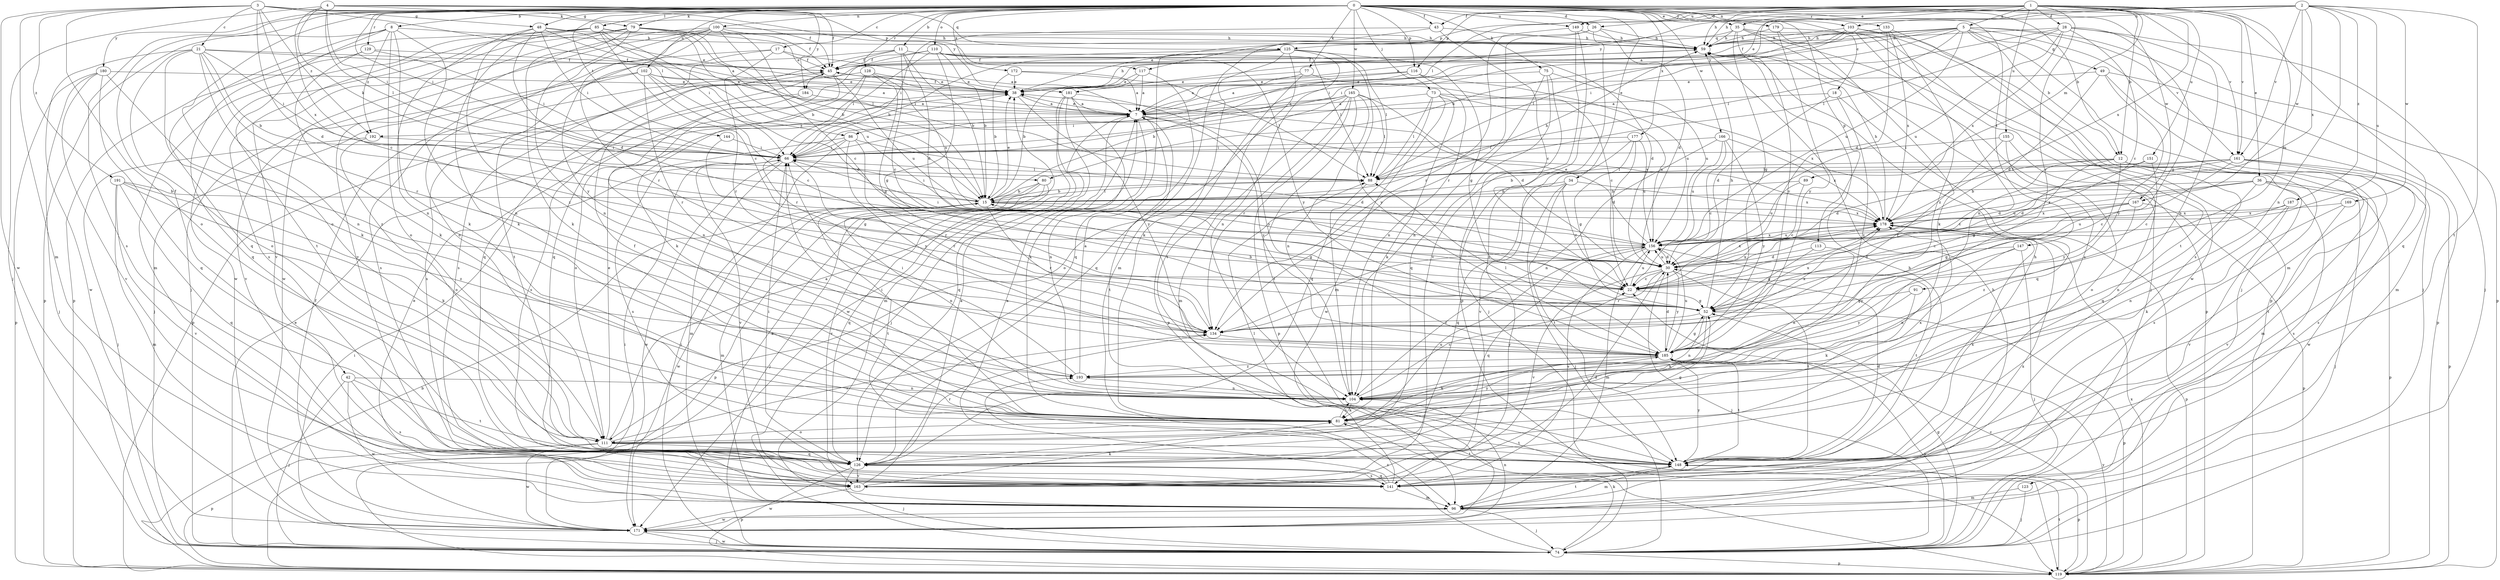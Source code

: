 strict digraph  {
0;
1;
2;
3;
4;
5;
7;
8;
11;
12;
15;
17;
18;
21;
22;
26;
28;
30;
34;
35;
36;
38;
42;
43;
45;
48;
49;
52;
59;
66;
73;
74;
75;
77;
79;
80;
81;
85;
86;
88;
89;
91;
96;
100;
102;
103;
104;
110;
111;
113;
116;
117;
119;
123;
125;
126;
128;
129;
133;
134;
141;
144;
147;
148;
149;
151;
155;
156;
161;
163;
165;
166;
167;
169;
171;
172;
177;
178;
179;
180;
181;
184;
185;
187;
191;
192;
193;
0 -> 8  [label=b];
0 -> 11  [label=b];
0 -> 12  [label=b];
0 -> 17  [label=c];
0 -> 18  [label=c];
0 -> 26  [label=d];
0 -> 34  [label=e];
0 -> 35  [label=e];
0 -> 42  [label=f];
0 -> 43  [label=f];
0 -> 48  [label=g];
0 -> 66  [label=i];
0 -> 73  [label=j];
0 -> 75  [label=k];
0 -> 77  [label=k];
0 -> 79  [label=k];
0 -> 85  [label=l];
0 -> 100  [label=n];
0 -> 102  [label=n];
0 -> 103  [label=n];
0 -> 110  [label=o];
0 -> 111  [label=o];
0 -> 113  [label=p];
0 -> 116  [label=p];
0 -> 128  [label=r];
0 -> 129  [label=r];
0 -> 133  [label=r];
0 -> 141  [label=s];
0 -> 144  [label=t];
0 -> 147  [label=t];
0 -> 149  [label=u];
0 -> 161  [label=v];
0 -> 165  [label=w];
0 -> 166  [label=w];
0 -> 167  [label=w];
0 -> 172  [label=x];
0 -> 177  [label=x];
0 -> 179  [label=y];
0 -> 180  [label=y];
1 -> 5  [label=a];
1 -> 7  [label=a];
1 -> 12  [label=b];
1 -> 26  [label=d];
1 -> 28  [label=d];
1 -> 35  [label=e];
1 -> 36  [label=e];
1 -> 43  [label=f];
1 -> 59  [label=h];
1 -> 86  [label=l];
1 -> 89  [label=m];
1 -> 91  [label=m];
1 -> 116  [label=p];
1 -> 123  [label=q];
1 -> 134  [label=r];
1 -> 149  [label=u];
1 -> 151  [label=u];
1 -> 155  [label=u];
1 -> 161  [label=v];
1 -> 178  [label=x];
2 -> 38  [label=e];
2 -> 59  [label=h];
2 -> 103  [label=n];
2 -> 104  [label=n];
2 -> 117  [label=p];
2 -> 148  [label=t];
2 -> 156  [label=u];
2 -> 161  [label=v];
2 -> 167  [label=w];
2 -> 169  [label=w];
2 -> 178  [label=x];
2 -> 181  [label=y];
2 -> 187  [label=z];
3 -> 21  [label=c];
3 -> 30  [label=d];
3 -> 45  [label=f];
3 -> 48  [label=g];
3 -> 86  [label=l];
3 -> 96  [label=m];
3 -> 111  [label=o];
3 -> 117  [label=p];
3 -> 171  [label=w];
3 -> 178  [label=x];
3 -> 181  [label=y];
3 -> 191  [label=z];
3 -> 192  [label=z];
4 -> 22  [label=c];
4 -> 45  [label=f];
4 -> 66  [label=i];
4 -> 74  [label=j];
4 -> 79  [label=k];
4 -> 80  [label=k];
4 -> 88  [label=l];
4 -> 125  [label=q];
4 -> 184  [label=y];
5 -> 12  [label=b];
5 -> 45  [label=f];
5 -> 49  [label=g];
5 -> 59  [label=h];
5 -> 66  [label=i];
5 -> 74  [label=j];
5 -> 80  [label=k];
5 -> 88  [label=l];
5 -> 96  [label=m];
5 -> 119  [label=p];
5 -> 125  [label=q];
5 -> 156  [label=u];
5 -> 161  [label=v];
5 -> 184  [label=y];
7 -> 38  [label=e];
7 -> 104  [label=n];
7 -> 126  [label=q];
7 -> 148  [label=t];
7 -> 178  [label=x];
7 -> 185  [label=y];
7 -> 192  [label=z];
8 -> 59  [label=h];
8 -> 81  [label=k];
8 -> 104  [label=n];
8 -> 111  [label=o];
8 -> 119  [label=p];
8 -> 126  [label=q];
8 -> 148  [label=t];
8 -> 192  [label=z];
11 -> 15  [label=b];
11 -> 22  [label=c];
11 -> 30  [label=d];
11 -> 45  [label=f];
11 -> 88  [label=l];
11 -> 126  [label=q];
11 -> 141  [label=s];
12 -> 22  [label=c];
12 -> 30  [label=d];
12 -> 52  [label=g];
12 -> 88  [label=l];
12 -> 96  [label=m];
12 -> 141  [label=s];
12 -> 171  [label=w];
12 -> 185  [label=y];
15 -> 38  [label=e];
15 -> 52  [label=g];
15 -> 59  [label=h];
15 -> 66  [label=i];
15 -> 88  [label=l];
15 -> 96  [label=m];
15 -> 104  [label=n];
15 -> 134  [label=r];
15 -> 148  [label=t];
15 -> 171  [label=w];
15 -> 178  [label=x];
17 -> 7  [label=a];
17 -> 45  [label=f];
17 -> 134  [label=r];
17 -> 141  [label=s];
17 -> 148  [label=t];
18 -> 7  [label=a];
18 -> 30  [label=d];
18 -> 126  [label=q];
18 -> 193  [label=z];
21 -> 7  [label=a];
21 -> 15  [label=b];
21 -> 45  [label=f];
21 -> 66  [label=i];
21 -> 81  [label=k];
21 -> 104  [label=n];
21 -> 111  [label=o];
21 -> 134  [label=r];
21 -> 171  [label=w];
22 -> 52  [label=g];
22 -> 156  [label=u];
22 -> 178  [label=x];
26 -> 30  [label=d];
26 -> 38  [label=e];
26 -> 59  [label=h];
26 -> 134  [label=r];
26 -> 141  [label=s];
28 -> 22  [label=c];
28 -> 52  [label=g];
28 -> 59  [label=h];
28 -> 66  [label=i];
28 -> 74  [label=j];
28 -> 88  [label=l];
28 -> 104  [label=n];
28 -> 156  [label=u];
28 -> 178  [label=x];
30 -> 22  [label=c];
30 -> 74  [label=j];
30 -> 134  [label=r];
30 -> 148  [label=t];
30 -> 156  [label=u];
30 -> 163  [label=v];
30 -> 178  [label=x];
30 -> 185  [label=y];
34 -> 15  [label=b];
34 -> 22  [label=c];
34 -> 74  [label=j];
34 -> 126  [label=q];
34 -> 148  [label=t];
34 -> 178  [label=x];
35 -> 7  [label=a];
35 -> 52  [label=g];
35 -> 59  [label=h];
35 -> 74  [label=j];
35 -> 119  [label=p];
35 -> 141  [label=s];
35 -> 185  [label=y];
36 -> 15  [label=b];
36 -> 74  [label=j];
36 -> 104  [label=n];
36 -> 119  [label=p];
36 -> 141  [label=s];
36 -> 156  [label=u];
36 -> 178  [label=x];
38 -> 7  [label=a];
38 -> 45  [label=f];
38 -> 59  [label=h];
38 -> 185  [label=y];
42 -> 74  [label=j];
42 -> 104  [label=n];
42 -> 141  [label=s];
42 -> 148  [label=t];
42 -> 171  [label=w];
43 -> 22  [label=c];
43 -> 59  [label=h];
43 -> 66  [label=i];
43 -> 96  [label=m];
45 -> 38  [label=e];
45 -> 104  [label=n];
45 -> 141  [label=s];
45 -> 156  [label=u];
48 -> 7  [label=a];
48 -> 30  [label=d];
48 -> 38  [label=e];
48 -> 59  [label=h];
48 -> 66  [label=i];
48 -> 104  [label=n];
48 -> 193  [label=z];
49 -> 30  [label=d];
49 -> 38  [label=e];
49 -> 96  [label=m];
49 -> 119  [label=p];
49 -> 185  [label=y];
52 -> 15  [label=b];
52 -> 59  [label=h];
52 -> 81  [label=k];
52 -> 104  [label=n];
52 -> 119  [label=p];
52 -> 134  [label=r];
52 -> 178  [label=x];
59 -> 45  [label=f];
59 -> 119  [label=p];
66 -> 88  [label=l];
66 -> 96  [label=m];
66 -> 134  [label=r];
66 -> 163  [label=v];
66 -> 171  [label=w];
73 -> 7  [label=a];
73 -> 81  [label=k];
73 -> 88  [label=l];
73 -> 126  [label=q];
73 -> 156  [label=u];
73 -> 171  [label=w];
73 -> 178  [label=x];
74 -> 38  [label=e];
74 -> 52  [label=g];
74 -> 66  [label=i];
74 -> 81  [label=k];
74 -> 119  [label=p];
74 -> 171  [label=w];
74 -> 185  [label=y];
74 -> 193  [label=z];
75 -> 38  [label=e];
75 -> 74  [label=j];
75 -> 104  [label=n];
75 -> 126  [label=q];
75 -> 156  [label=u];
77 -> 7  [label=a];
77 -> 22  [label=c];
77 -> 38  [label=e];
77 -> 119  [label=p];
79 -> 15  [label=b];
79 -> 38  [label=e];
79 -> 59  [label=h];
79 -> 74  [label=j];
79 -> 81  [label=k];
79 -> 88  [label=l];
79 -> 104  [label=n];
79 -> 163  [label=v];
79 -> 171  [label=w];
80 -> 15  [label=b];
80 -> 74  [label=j];
80 -> 119  [label=p];
80 -> 126  [label=q];
80 -> 163  [label=v];
81 -> 45  [label=f];
81 -> 66  [label=i];
81 -> 104  [label=n];
81 -> 111  [label=o];
81 -> 148  [label=t];
81 -> 178  [label=x];
81 -> 185  [label=y];
85 -> 15  [label=b];
85 -> 22  [label=c];
85 -> 59  [label=h];
85 -> 66  [label=i];
85 -> 81  [label=k];
85 -> 96  [label=m];
85 -> 119  [label=p];
85 -> 141  [label=s];
85 -> 156  [label=u];
86 -> 30  [label=d];
86 -> 66  [label=i];
86 -> 74  [label=j];
86 -> 134  [label=r];
86 -> 141  [label=s];
86 -> 185  [label=y];
88 -> 15  [label=b];
88 -> 104  [label=n];
89 -> 15  [label=b];
89 -> 22  [label=c];
89 -> 156  [label=u];
91 -> 52  [label=g];
91 -> 81  [label=k];
91 -> 185  [label=y];
96 -> 38  [label=e];
96 -> 74  [label=j];
96 -> 148  [label=t];
96 -> 171  [label=w];
96 -> 178  [label=x];
100 -> 15  [label=b];
100 -> 22  [label=c];
100 -> 45  [label=f];
100 -> 59  [label=h];
100 -> 111  [label=o];
100 -> 134  [label=r];
100 -> 163  [label=v];
100 -> 171  [label=w];
100 -> 185  [label=y];
102 -> 7  [label=a];
102 -> 22  [label=c];
102 -> 30  [label=d];
102 -> 38  [label=e];
102 -> 74  [label=j];
102 -> 134  [label=r];
102 -> 163  [label=v];
103 -> 59  [label=h];
103 -> 66  [label=i];
103 -> 74  [label=j];
103 -> 88  [label=l];
103 -> 104  [label=n];
103 -> 141  [label=s];
104 -> 22  [label=c];
104 -> 81  [label=k];
110 -> 15  [label=b];
110 -> 30  [label=d];
110 -> 45  [label=f];
110 -> 52  [label=g];
110 -> 66  [label=i];
110 -> 88  [label=l];
110 -> 126  [label=q];
110 -> 185  [label=y];
111 -> 7  [label=a];
111 -> 38  [label=e];
111 -> 52  [label=g];
111 -> 119  [label=p];
111 -> 126  [label=q];
111 -> 134  [label=r];
111 -> 148  [label=t];
111 -> 156  [label=u];
111 -> 171  [label=w];
113 -> 30  [label=d];
113 -> 52  [label=g];
113 -> 104  [label=n];
116 -> 7  [label=a];
116 -> 15  [label=b];
116 -> 38  [label=e];
116 -> 104  [label=n];
116 -> 156  [label=u];
117 -> 7  [label=a];
117 -> 15  [label=b];
117 -> 38  [label=e];
117 -> 126  [label=q];
119 -> 15  [label=b];
119 -> 22  [label=c];
119 -> 38  [label=e];
119 -> 148  [label=t];
119 -> 178  [label=x];
119 -> 185  [label=y];
123 -> 74  [label=j];
123 -> 96  [label=m];
125 -> 45  [label=f];
125 -> 52  [label=g];
125 -> 66  [label=i];
125 -> 81  [label=k];
125 -> 104  [label=n];
125 -> 126  [label=q];
125 -> 148  [label=t];
125 -> 185  [label=y];
126 -> 66  [label=i];
126 -> 74  [label=j];
126 -> 119  [label=p];
126 -> 134  [label=r];
126 -> 141  [label=s];
126 -> 163  [label=v];
128 -> 38  [label=e];
128 -> 52  [label=g];
128 -> 81  [label=k];
128 -> 119  [label=p];
128 -> 134  [label=r];
128 -> 178  [label=x];
129 -> 45  [label=f];
129 -> 66  [label=i];
129 -> 81  [label=k];
129 -> 126  [label=q];
133 -> 30  [label=d];
133 -> 59  [label=h];
133 -> 148  [label=t];
133 -> 178  [label=x];
133 -> 193  [label=z];
134 -> 178  [label=x];
134 -> 185  [label=y];
141 -> 7  [label=a];
141 -> 59  [label=h];
141 -> 88  [label=l];
141 -> 96  [label=m];
141 -> 126  [label=q];
144 -> 52  [label=g];
144 -> 66  [label=i];
147 -> 30  [label=d];
147 -> 74  [label=j];
147 -> 104  [label=n];
147 -> 185  [label=y];
148 -> 30  [label=d];
148 -> 59  [label=h];
148 -> 96  [label=m];
148 -> 119  [label=p];
148 -> 178  [label=x];
148 -> 185  [label=y];
149 -> 59  [label=h];
149 -> 119  [label=p];
149 -> 134  [label=r];
149 -> 163  [label=v];
151 -> 22  [label=c];
151 -> 30  [label=d];
151 -> 88  [label=l];
155 -> 66  [label=i];
155 -> 111  [label=o];
155 -> 126  [label=q];
155 -> 134  [label=r];
156 -> 30  [label=d];
156 -> 38  [label=e];
156 -> 66  [label=i];
156 -> 96  [label=m];
156 -> 126  [label=q];
156 -> 134  [label=r];
156 -> 141  [label=s];
156 -> 148  [label=t];
156 -> 178  [label=x];
161 -> 15  [label=b];
161 -> 22  [label=c];
161 -> 30  [label=d];
161 -> 88  [label=l];
161 -> 119  [label=p];
161 -> 141  [label=s];
161 -> 148  [label=t];
163 -> 7  [label=a];
163 -> 30  [label=d];
163 -> 81  [label=k];
163 -> 171  [label=w];
165 -> 7  [label=a];
165 -> 30  [label=d];
165 -> 66  [label=i];
165 -> 88  [label=l];
165 -> 96  [label=m];
165 -> 104  [label=n];
165 -> 111  [label=o];
165 -> 119  [label=p];
165 -> 134  [label=r];
165 -> 148  [label=t];
166 -> 22  [label=c];
166 -> 66  [label=i];
166 -> 104  [label=n];
166 -> 156  [label=u];
166 -> 178  [label=x];
166 -> 185  [label=y];
167 -> 22  [label=c];
167 -> 52  [label=g];
167 -> 119  [label=p];
167 -> 178  [label=x];
167 -> 193  [label=z];
169 -> 81  [label=k];
169 -> 163  [label=v];
169 -> 178  [label=x];
171 -> 45  [label=f];
171 -> 59  [label=h];
171 -> 66  [label=i];
171 -> 74  [label=j];
171 -> 104  [label=n];
172 -> 7  [label=a];
172 -> 15  [label=b];
172 -> 38  [label=e];
172 -> 88  [label=l];
177 -> 30  [label=d];
177 -> 52  [label=g];
177 -> 66  [label=i];
177 -> 156  [label=u];
177 -> 163  [label=v];
178 -> 59  [label=h];
178 -> 119  [label=p];
178 -> 156  [label=u];
179 -> 59  [label=h];
179 -> 81  [label=k];
179 -> 171  [label=w];
179 -> 185  [label=y];
180 -> 38  [label=e];
180 -> 74  [label=j];
180 -> 119  [label=p];
180 -> 126  [label=q];
180 -> 163  [label=v];
180 -> 193  [label=z];
181 -> 7  [label=a];
181 -> 74  [label=j];
181 -> 81  [label=k];
181 -> 96  [label=m];
181 -> 171  [label=w];
181 -> 185  [label=y];
184 -> 7  [label=a];
184 -> 111  [label=o];
184 -> 141  [label=s];
185 -> 30  [label=d];
185 -> 52  [label=g];
185 -> 81  [label=k];
185 -> 88  [label=l];
185 -> 148  [label=t];
185 -> 156  [label=u];
185 -> 193  [label=z];
187 -> 104  [label=n];
187 -> 156  [label=u];
187 -> 163  [label=v];
187 -> 178  [label=x];
191 -> 15  [label=b];
191 -> 81  [label=k];
191 -> 96  [label=m];
191 -> 126  [label=q];
191 -> 163  [label=v];
191 -> 193  [label=z];
192 -> 66  [label=i];
192 -> 74  [label=j];
192 -> 111  [label=o];
193 -> 7  [label=a];
193 -> 66  [label=i];
193 -> 104  [label=n];
}
